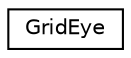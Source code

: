 digraph "Graphical Class Hierarchy"
{
 // INTERACTIVE_SVG=YES
 // LATEX_PDF_SIZE
  edge [fontname="Helvetica",fontsize="10",labelfontname="Helvetica",labelfontsize="10"];
  node [fontname="Helvetica",fontsize="10",shape=record];
  rankdir="LR";
  Node0 [label="GridEye",height=0.2,width=0.4,color="black", fillcolor="white", style="filled",URL="$class_grid_eye.html",tooltip=" "];
}
